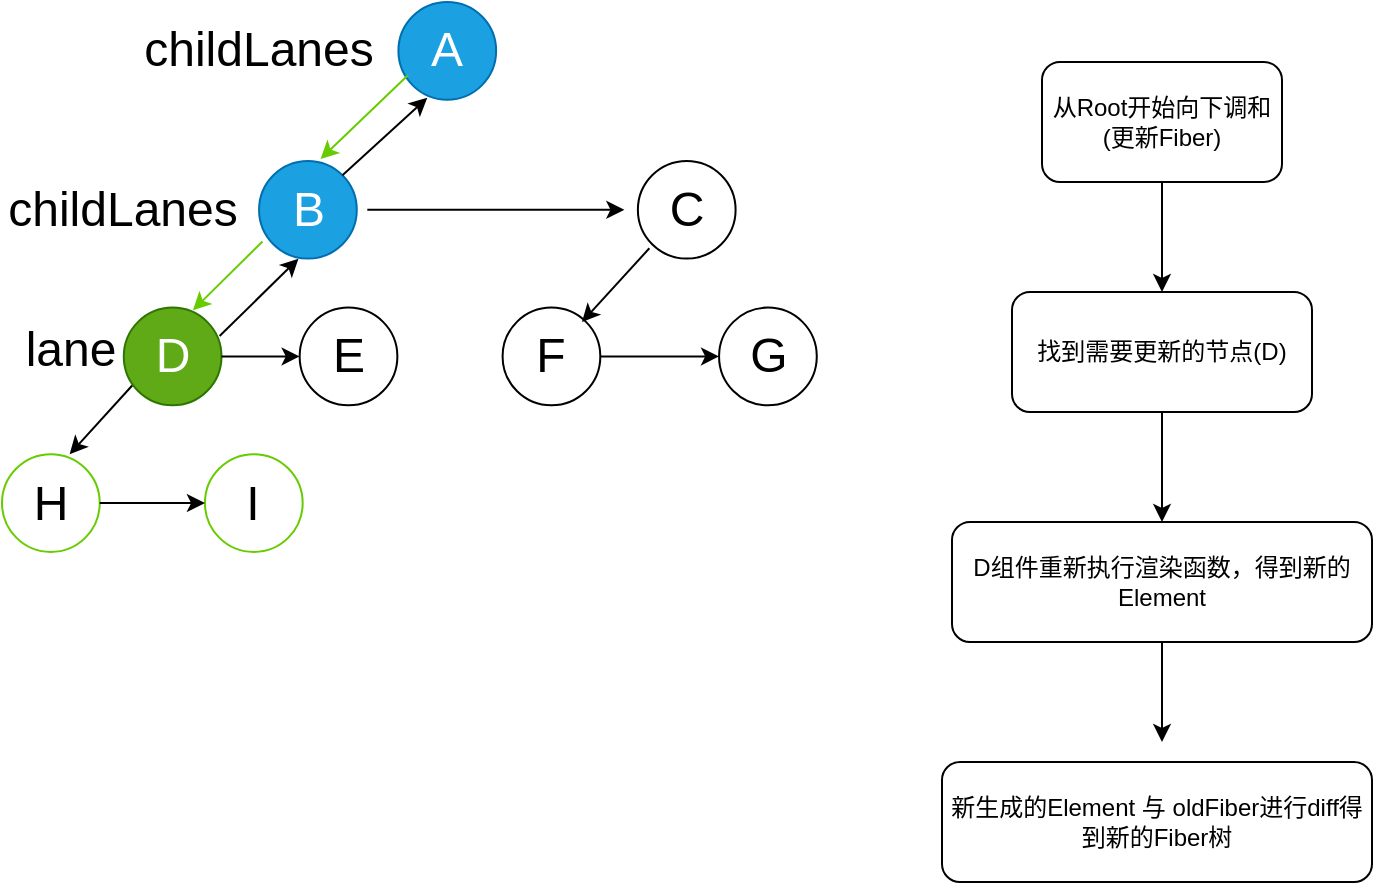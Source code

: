 <mxfile>
    <diagram id="a81SSqb06tftvyrKIBqq" name="第 1 页">
        <mxGraphModel dx="1103" dy="760" grid="1" gridSize="10" guides="1" tooltips="1" connect="1" arrows="1" fold="1" page="1" pageScale="1" pageWidth="827" pageHeight="1169" math="0" shadow="0">
            <root>
                <mxCell id="0"/>
                <mxCell id="1" parent="0"/>
                <mxCell id="46" value="" style="group" parent="1" vertex="1" connectable="0">
                    <mxGeometry width="460" height="350" as="geometry"/>
                </mxCell>
                <mxCell id="54" value="" style="edgeStyle=none;html=1;" parent="1" source="50" target="51" edge="1">
                    <mxGeometry relative="1" as="geometry"/>
                </mxCell>
                <mxCell id="50" value="从Root开始向下调和(更新Fiber)" style="rounded=1;whiteSpace=wrap;html=1;" parent="1" vertex="1">
                    <mxGeometry x="520" y="30" width="120" height="60" as="geometry"/>
                </mxCell>
                <mxCell id="55" value="" style="edgeStyle=none;html=1;" parent="1" source="51" target="52" edge="1">
                    <mxGeometry relative="1" as="geometry"/>
                </mxCell>
                <mxCell id="51" value="找到需要更新的节点(D)" style="rounded=1;whiteSpace=wrap;html=1;" parent="1" vertex="1">
                    <mxGeometry x="505" y="145" width="150" height="60" as="geometry"/>
                </mxCell>
                <mxCell id="56" value="" style="edgeStyle=none;html=1;" parent="1" source="52" edge="1">
                    <mxGeometry relative="1" as="geometry">
                        <mxPoint x="580" y="370" as="targetPoint"/>
                    </mxGeometry>
                </mxCell>
                <mxCell id="52" value="D组件重新执行渲染函数，得到新的Element" style="rounded=1;whiteSpace=wrap;html=1;" parent="1" vertex="1">
                    <mxGeometry x="475" y="260" width="210" height="60" as="geometry"/>
                </mxCell>
                <mxCell id="57" value="新生成的Element 与 oldFiber进行diff得到新的Fiber树" style="rounded=1;whiteSpace=wrap;html=1;" parent="1" vertex="1">
                    <mxGeometry x="470" y="380" width="215" height="60" as="geometry"/>
                </mxCell>
                <mxCell id="24" value="A" style="ellipse;whiteSpace=wrap;html=1;aspect=fixed;fontSize=24;fillColor=#1ba1e2;fontColor=#ffffff;strokeColor=#006EAF;" parent="1" vertex="1">
                    <mxGeometry x="198.206" width="48.861" height="48.861" as="geometry"/>
                </mxCell>
                <mxCell id="25" value="B" style="ellipse;whiteSpace=wrap;html=1;aspect=fixed;fontSize=24;fillColor=#1ba1e2;fontColor=#ffffff;strokeColor=#006EAF;" parent="1" vertex="1">
                    <mxGeometry x="128.529" y="79.444" width="48.861" height="48.861" as="geometry"/>
                </mxCell>
                <mxCell id="26" value="C" style="ellipse;whiteSpace=wrap;html=1;aspect=fixed;fontSize=24;" parent="1" vertex="1">
                    <mxGeometry x="317.941" y="79.444" width="48.861" height="48.861" as="geometry"/>
                </mxCell>
                <mxCell id="28" value="D" style="ellipse;whiteSpace=wrap;html=1;aspect=fixed;fontSize=24;labelBackgroundColor=none;fillColor=#60a917;fontColor=#ffffff;strokeColor=#2D7600;" parent="1" vertex="1">
                    <mxGeometry x="60.882" y="152.778" width="48.861" height="48.861" as="geometry"/>
                </mxCell>
                <mxCell id="29" value="E" style="ellipse;whiteSpace=wrap;html=1;aspect=fixed;fontSize=24;" parent="1" vertex="1">
                    <mxGeometry x="148.824" y="152.778" width="48.861" height="48.861" as="geometry"/>
                </mxCell>
                <mxCell id="31" value="F" style="ellipse;whiteSpace=wrap;html=1;aspect=fixed;fontSize=24;" parent="1" vertex="1">
                    <mxGeometry x="250.294" y="152.778" width="48.861" height="48.861" as="geometry"/>
                </mxCell>
                <mxCell id="32" value="G" style="ellipse;whiteSpace=wrap;html=1;aspect=fixed;fontSize=24;" parent="1" vertex="1">
                    <mxGeometry x="358.529" y="152.778" width="48.861" height="48.861" as="geometry"/>
                </mxCell>
                <mxCell id="34" value="H" style="ellipse;whiteSpace=wrap;html=1;aspect=fixed;fontSize=24;strokeColor=#66CC00;" parent="1" vertex="1">
                    <mxGeometry y="226.111" width="48.861" height="48.861" as="geometry"/>
                </mxCell>
                <mxCell id="27" value="" style="edgeStyle=none;html=1;fontSize=24;" parent="1" source="28" target="29" edge="1">
                    <mxGeometry relative="1" as="geometry"/>
                </mxCell>
                <mxCell id="35" value="I" style="ellipse;whiteSpace=wrap;html=1;aspect=fixed;fontSize=24;strokeColor=#66CC00;" parent="1" vertex="1">
                    <mxGeometry x="101.471" y="226.111" width="48.861" height="48.861" as="geometry"/>
                </mxCell>
                <mxCell id="36" value="" style="endArrow=classic;html=1;fontSize=24;entryX=0.629;entryY=-0.019;entryDx=0;entryDy=0;entryPerimeter=0;strokeColor=#66CC00;" parent="1" target="25" edge="1">
                    <mxGeometry width="50" height="50" relative="1" as="geometry">
                        <mxPoint x="202.941" y="36.667" as="sourcePoint"/>
                        <mxPoint x="236.765" y="6.111" as="targetPoint"/>
                    </mxGeometry>
                </mxCell>
                <mxCell id="30" value="" style="edgeStyle=none;html=1;fontSize=24;" parent="1" source="31" target="32" edge="1">
                    <mxGeometry relative="1" as="geometry"/>
                </mxCell>
                <mxCell id="37" value="" style="endArrow=classic;html=1;fontSize=24;entryX=0.707;entryY=0.028;entryDx=0;entryDy=0;entryPerimeter=0;exitX=0.035;exitY=0.825;exitDx=0;exitDy=0;exitPerimeter=0;strokeColor=#66CC00;" parent="1" source="25" target="28" edge="1">
                    <mxGeometry width="50" height="50" relative="1" as="geometry">
                        <mxPoint x="128.529" y="122.222" as="sourcePoint"/>
                        <mxPoint x="94.706" y="157.96" as="targetPoint"/>
                    </mxGeometry>
                </mxCell>
                <mxCell id="38" value="" style="endArrow=classic;html=1;fontSize=24;entryX=0.707;entryY=0.028;entryDx=0;entryDy=0;entryPerimeter=0;exitX=0.035;exitY=0.825;exitDx=0;exitDy=0;exitPerimeter=0;" parent="1" edge="1">
                    <mxGeometry width="50" height="50" relative="1" as="geometry">
                        <mxPoint x="65.104" y="191.742" as="sourcePoint"/>
                        <mxPoint x="33.824" y="226.111" as="targetPoint"/>
                    </mxGeometry>
                </mxCell>
                <mxCell id="39" value="" style="endArrow=classic;html=1;fontSize=24;" parent="1" edge="1">
                    <mxGeometry width="50" height="50" relative="1" as="geometry">
                        <mxPoint x="182.647" y="103.889" as="sourcePoint"/>
                        <mxPoint x="311.176" y="103.889" as="targetPoint"/>
                    </mxGeometry>
                </mxCell>
                <mxCell id="33" value="" style="edgeStyle=none;html=1;fontSize=24;" parent="1" source="34" target="35" edge="1">
                    <mxGeometry relative="1" as="geometry"/>
                </mxCell>
                <mxCell id="40" value="" style="endArrow=classic;html=1;fontSize=24;exitX=1;exitY=0;exitDx=0;exitDy=0;entryX=0.295;entryY=0.981;entryDx=0;entryDy=0;entryPerimeter=0;" parent="1" source="25" target="24" edge="1">
                    <mxGeometry width="50" height="50" relative="1" as="geometry">
                        <mxPoint x="196.176" y="79.444" as="sourcePoint"/>
                        <mxPoint x="230" y="48.889" as="targetPoint"/>
                    </mxGeometry>
                </mxCell>
                <mxCell id="41" value="" style="endArrow=classic;html=1;fontSize=24;exitX=1;exitY=0;exitDx=0;exitDy=0;entryX=0.295;entryY=0.981;entryDx=0;entryDy=0;entryPerimeter=0;" parent="1" edge="1">
                    <mxGeometry width="50" height="50" relative="1" as="geometry">
                        <mxPoint x="108.806" y="166.977" as="sourcePoint"/>
                        <mxPoint x="148.255" y="128.333" as="targetPoint"/>
                    </mxGeometry>
                </mxCell>
                <mxCell id="42" value="lane" style="text;html=1;strokeColor=none;fillColor=none;align=center;verticalAlign=middle;whiteSpace=wrap;rounded=0;labelBackgroundColor=none;fontSize=24;" parent="1" vertex="1">
                    <mxGeometry x="13.529" y="165" width="40.588" height="18.333" as="geometry"/>
                </mxCell>
                <mxCell id="44" value="childLanes" style="text;html=1;strokeColor=none;fillColor=none;align=center;verticalAlign=middle;whiteSpace=wrap;rounded=0;labelBackgroundColor=none;fontSize=24;" parent="1" vertex="1">
                    <mxGeometry x="108.234" y="15.262" width="40.588" height="18.333" as="geometry"/>
                </mxCell>
                <mxCell id="43" value="childLanes" style="text;html=1;strokeColor=none;fillColor=none;align=center;verticalAlign=middle;whiteSpace=wrap;rounded=0;labelBackgroundColor=none;fontSize=24;" parent="1" vertex="1">
                    <mxGeometry x="40.002" y="94.712" width="40.588" height="18.333" as="geometry"/>
                </mxCell>
                <mxCell id="59" value="" style="endArrow=classic;html=1;fontSize=24;" parent="1" edge="1">
                    <mxGeometry width="50" height="50" relative="1" as="geometry">
                        <mxPoint x="323.681" y="123.147" as="sourcePoint"/>
                        <mxPoint x="290" y="160" as="targetPoint"/>
                    </mxGeometry>
                </mxCell>
            </root>
        </mxGraphModel>
    </diagram>
</mxfile>